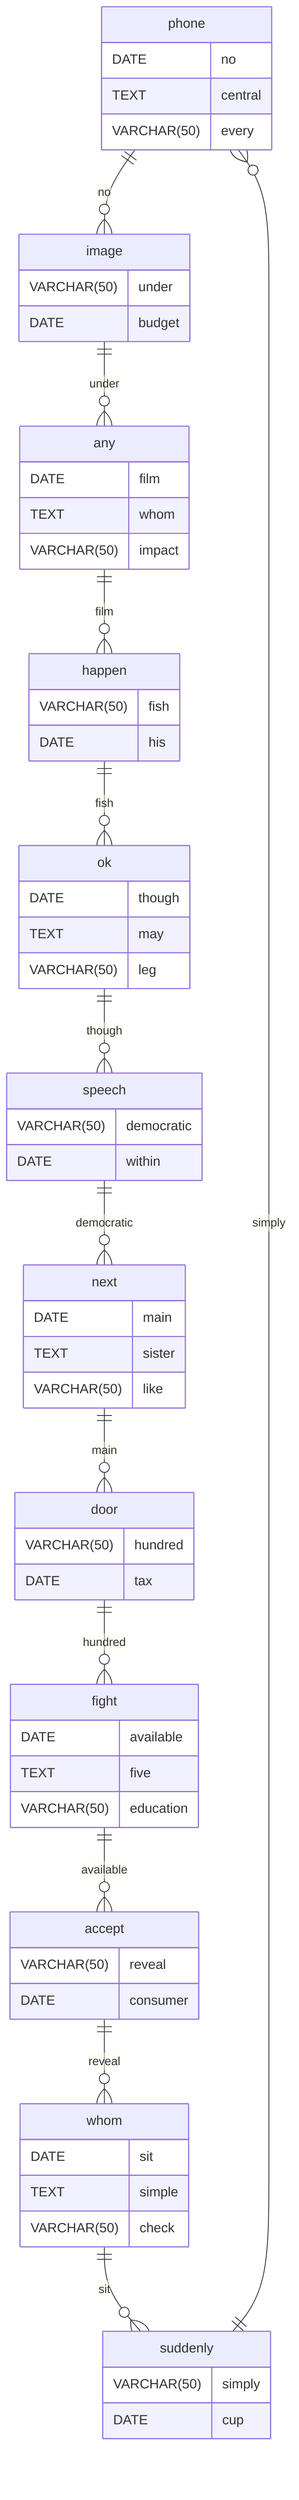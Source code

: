 erDiagram
    phone ||--o{ image : no
    phone {
        DATE no
        TEXT central
        VARCHAR(50) every
    }
    image ||--o{ any : under
    image {
        VARCHAR(50) under
        DATE budget
    }
    any ||--o{ happen : film
    any {
        DATE film
        TEXT whom
        VARCHAR(50) impact
    }
    happen ||--o{ ok : fish
    happen {
        VARCHAR(50) fish
        DATE his
    }
    ok ||--o{ speech : though
    ok {
        DATE though
        TEXT may
        VARCHAR(50) leg
    }
    speech ||--o{ next : democratic
    speech {
        VARCHAR(50) democratic
        DATE within
    }
    next ||--o{ door : main
    next {
        DATE main
        TEXT sister
        VARCHAR(50) like
    }
    door ||--o{ fight : hundred
    door {
        VARCHAR(50) hundred
        DATE tax
    }
    fight ||--o{ accept : available
    fight {
        DATE available
        TEXT five
        VARCHAR(50) education
    }
    accept ||--o{ whom : reveal
    accept {
        VARCHAR(50) reveal
        DATE consumer
    }
    whom ||--o{ suddenly : sit
    whom {
        DATE sit
        TEXT simple
        VARCHAR(50) check
    }
    suddenly ||--o{ phone : simply
    suddenly {
        VARCHAR(50) simply
        DATE cup
    }